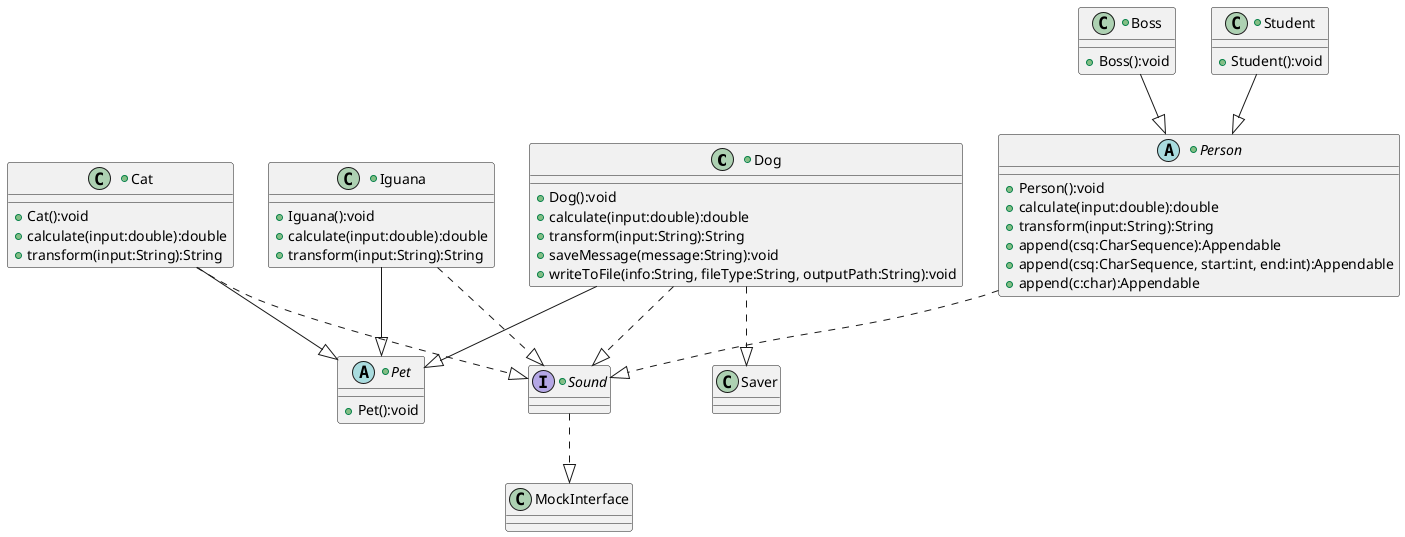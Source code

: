 @startuml
+class Dog{
	+Dog():void
	+calculate(input:double):double
	+transform(input:String):String
	+saveMessage(message:String):void
	+writeToFile(info:String, fileType:String, outputPath:String):void
	}

+class Cat{
	+Cat():void
	+calculate(input:double):double
	+transform(input:String):String
	}

+class Boss{
	+Boss():void
	}

+abstract class Pet{
	+Pet():void
	}

+interface Sound{
	}

+class Student{
	+Student():void
	}

+class Iguana{
	+Iguana():void
	+calculate(input:double):double
	+transform(input:String):String
	}

+abstract class Person{
	+Person():void
	+calculate(input:double):double
	+transform(input:String):String
	+append(csq:CharSequence):Appendable
	+append(csq:CharSequence, start:int, end:int):Appendable
	+append(c:char):Appendable
	}

Boss--|>Person
Iguana..|>Sound
Cat..|>Sound
Person..|>Sound
Cat--|>Pet
Sound..|>MockInterface
Student--|>Person
Dog--|>Pet
Iguana--|>Pet
Dog..|>Sound
Dog..|>Saver
@enduml